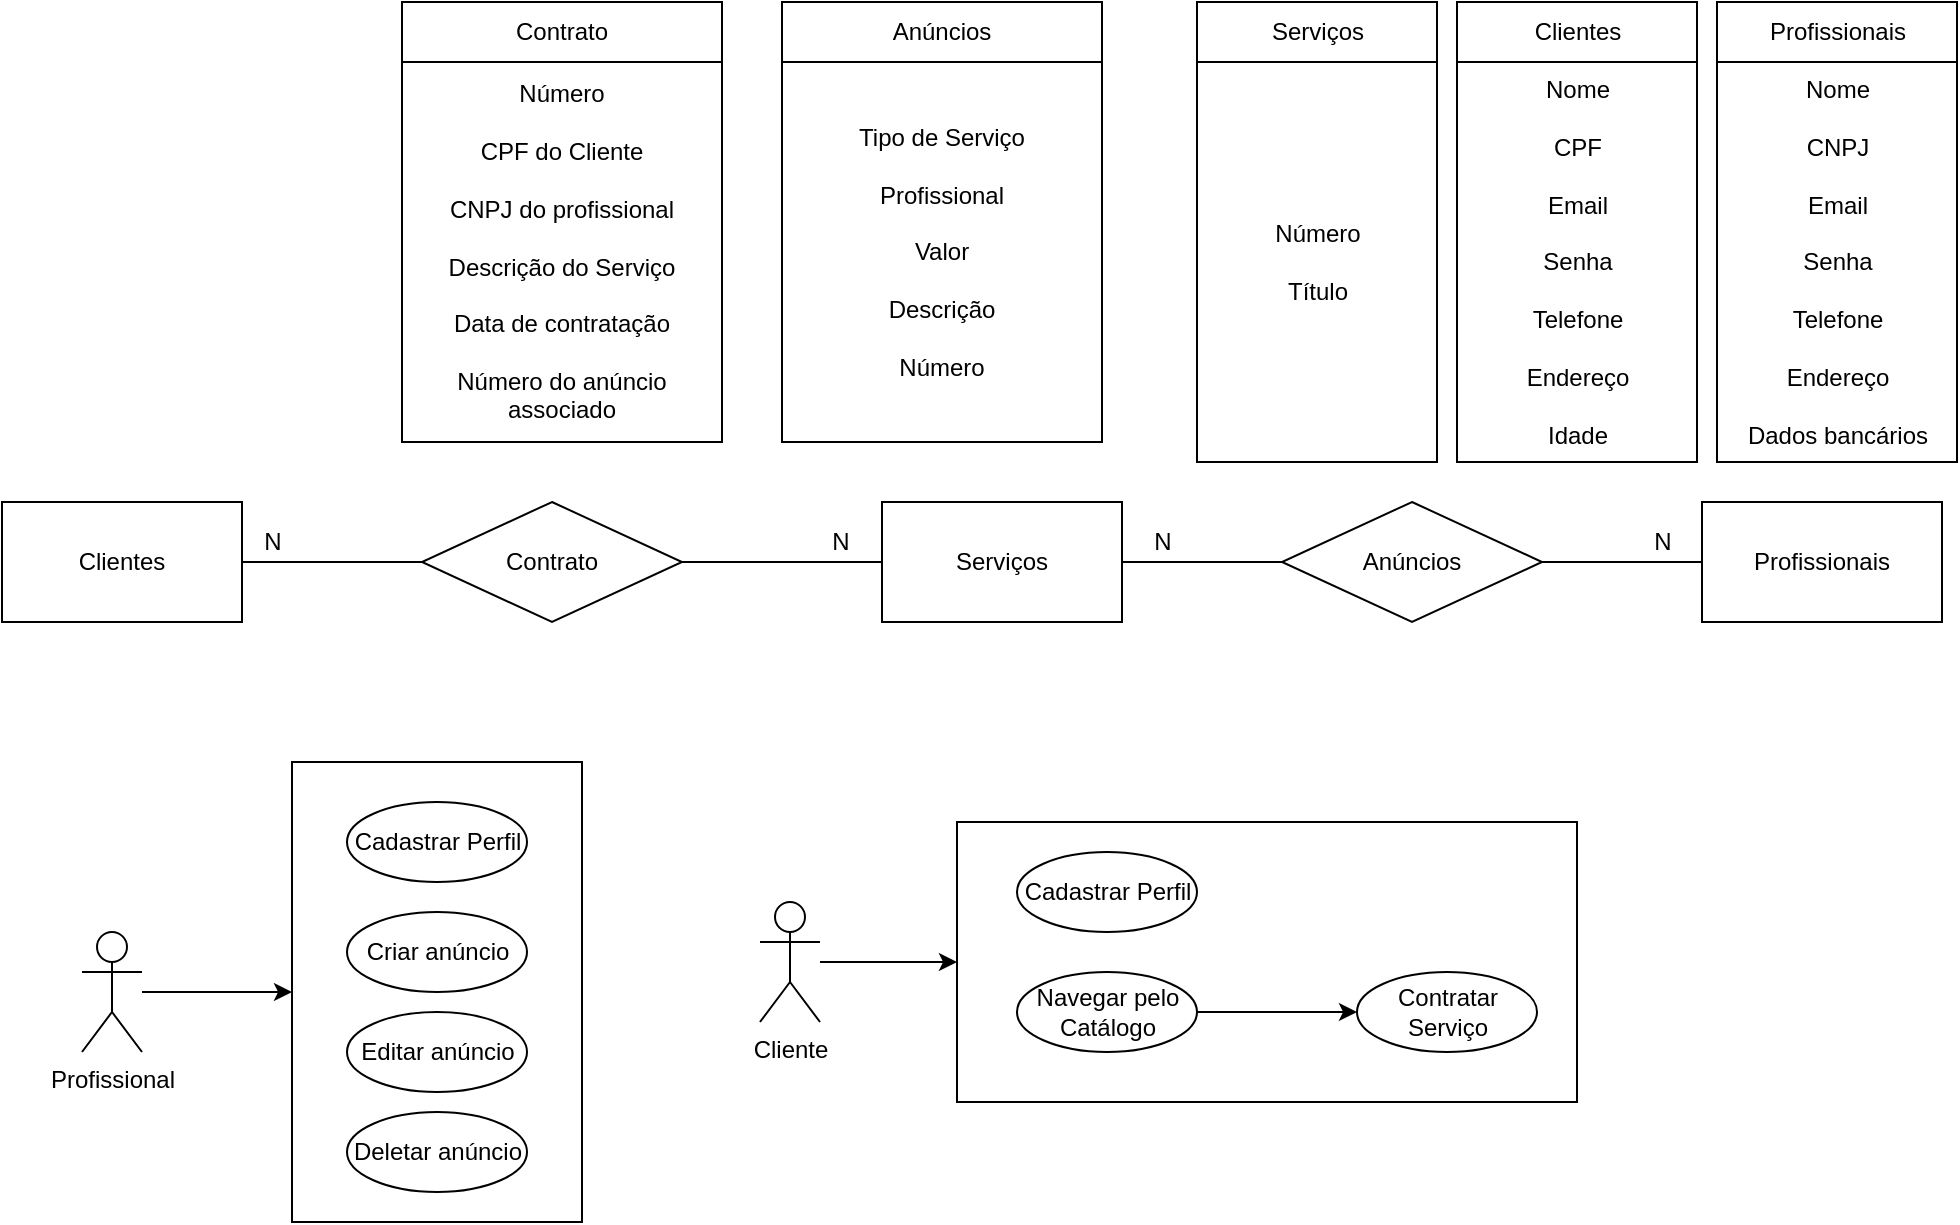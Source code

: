 <mxfile version="14.6.0" type="github">
  <diagram id="R2lEEEUBdFMjLlhIrx00" name="Page-1">
    <mxGraphModel dx="708" dy="354" grid="1" gridSize="10" guides="1" tooltips="1" connect="1" arrows="1" fold="1" page="1" pageScale="1" pageWidth="850" pageHeight="1100" math="0" shadow="0" extFonts="Permanent Marker^https://fonts.googleapis.com/css?family=Permanent+Marker">
      <root>
        <mxCell id="0" />
        <mxCell id="1" parent="0" />
        <mxCell id="U2OJXY-NK-tu_f3ufx-C-18" value="Clientes" style="rounded=0;whiteSpace=wrap;html=1;" parent="1" vertex="1">
          <mxGeometry x="1137.5" y="440" width="120" height="30" as="geometry" />
        </mxCell>
        <mxCell id="U2OJXY-NK-tu_f3ufx-C-20" style="edgeStyle=orthogonalEdgeStyle;rounded=0;orthogonalLoop=1;jettySize=auto;html=1;exitX=0.5;exitY=1;exitDx=0;exitDy=0;" parent="1" source="U2OJXY-NK-tu_f3ufx-C-18" target="U2OJXY-NK-tu_f3ufx-C-18" edge="1">
          <mxGeometry relative="1" as="geometry" />
        </mxCell>
        <mxCell id="U2OJXY-NK-tu_f3ufx-C-21" value="Nome&lt;br&gt;&lt;br&gt;CPF&lt;br&gt;&lt;br&gt;Email&lt;br&gt;&lt;br&gt;Senha&lt;br&gt;&lt;br&gt;Telefone&lt;br&gt;&lt;br&gt;Endereço&lt;br&gt;&lt;br&gt;Idade" style="rounded=0;whiteSpace=wrap;html=1;" parent="1" vertex="1">
          <mxGeometry x="1137.5" y="470" width="120" height="200" as="geometry" />
        </mxCell>
        <mxCell id="U2OJXY-NK-tu_f3ufx-C-22" value="Profissionais" style="rounded=0;whiteSpace=wrap;html=1;" parent="1" vertex="1">
          <mxGeometry x="1267.5" y="440" width="120" height="30" as="geometry" />
        </mxCell>
        <mxCell id="U2OJXY-NK-tu_f3ufx-C-23" value="Nome&lt;br&gt;&lt;br&gt;CNPJ&lt;br&gt;&lt;br&gt;Email&lt;br&gt;&lt;br&gt;Senha&lt;br&gt;&lt;br&gt;Telefone&lt;br&gt;&lt;br&gt;Endereço&lt;br&gt;&lt;br&gt;Dados bancários" style="rounded=0;whiteSpace=wrap;html=1;" parent="1" vertex="1">
          <mxGeometry x="1267.5" y="470" width="120" height="200" as="geometry" />
        </mxCell>
        <mxCell id="U2OJXY-NK-tu_f3ufx-C-24" value="Serviços" style="rounded=0;whiteSpace=wrap;html=1;" parent="1" vertex="1">
          <mxGeometry x="1007.5" y="440" width="120" height="30" as="geometry" />
        </mxCell>
        <mxCell id="U2OJXY-NK-tu_f3ufx-C-25" style="edgeStyle=orthogonalEdgeStyle;rounded=0;orthogonalLoop=1;jettySize=auto;html=1;exitX=0.5;exitY=1;exitDx=0;exitDy=0;" parent="1" source="U2OJXY-NK-tu_f3ufx-C-24" target="U2OJXY-NK-tu_f3ufx-C-24" edge="1">
          <mxGeometry relative="1" as="geometry" />
        </mxCell>
        <mxCell id="U2OJXY-NK-tu_f3ufx-C-26" value="Número&lt;br&gt;&lt;br&gt;Título" style="rounded=0;whiteSpace=wrap;html=1;" parent="1" vertex="1">
          <mxGeometry x="1007.5" y="470" width="120" height="200" as="geometry" />
        </mxCell>
        <mxCell id="U2OJXY-NK-tu_f3ufx-C-48" style="edgeStyle=orthogonalEdgeStyle;rounded=0;orthogonalLoop=1;jettySize=auto;html=1;exitX=0.5;exitY=1;exitDx=0;exitDy=0;" parent="1" edge="1">
          <mxGeometry relative="1" as="geometry">
            <mxPoint x="930" y="470" as="sourcePoint" />
            <mxPoint x="930" y="470" as="targetPoint" />
          </mxGeometry>
        </mxCell>
        <mxCell id="U2OJXY-NK-tu_f3ufx-C-52" value="Anúncios" style="rounded=0;whiteSpace=wrap;html=1;" parent="1" vertex="1">
          <mxGeometry x="800" y="440" width="160" height="30" as="geometry" />
        </mxCell>
        <mxCell id="U2OJXY-NK-tu_f3ufx-C-53" style="edgeStyle=orthogonalEdgeStyle;rounded=0;orthogonalLoop=1;jettySize=auto;html=1;exitX=0.5;exitY=1;exitDx=0;exitDy=0;" parent="1" source="U2OJXY-NK-tu_f3ufx-C-52" target="U2OJXY-NK-tu_f3ufx-C-52" edge="1">
          <mxGeometry relative="1" as="geometry" />
        </mxCell>
        <mxCell id="U2OJXY-NK-tu_f3ufx-C-54" value="Tipo de Serviço&lt;br&gt;&lt;br&gt;Profissional&lt;br&gt;&lt;br&gt;Valor&lt;br&gt;&lt;br&gt;Descrição&lt;br&gt;&lt;br&gt;Número" style="rounded=0;whiteSpace=wrap;html=1;" parent="1" vertex="1">
          <mxGeometry x="800" y="470" width="160" height="190" as="geometry" />
        </mxCell>
        <mxCell id="U2OJXY-NK-tu_f3ufx-C-55" value="Contrato" style="rounded=0;whiteSpace=wrap;html=1;" parent="1" vertex="1">
          <mxGeometry x="610" y="440" width="160" height="30" as="geometry" />
        </mxCell>
        <mxCell id="U2OJXY-NK-tu_f3ufx-C-56" value="Número&lt;br&gt;&lt;br&gt;CPF do Cliente&lt;br&gt;&lt;br&gt;CNPJ do profissional&lt;br&gt;&lt;br&gt;Descrição do Serviço&lt;br&gt;&lt;br&gt;Data de contratação&lt;br&gt;&lt;br&gt;Número do anúncio associado" style="rounded=0;whiteSpace=wrap;html=1;" parent="1" vertex="1">
          <mxGeometry x="610" y="470" width="160" height="190" as="geometry" />
        </mxCell>
        <mxCell id="p4ERvbXsHTG7cm4Axw8z-1" value="Serviços" style="rounded=0;whiteSpace=wrap;html=1;" vertex="1" parent="1">
          <mxGeometry x="850" y="690" width="120" height="60" as="geometry" />
        </mxCell>
        <mxCell id="p4ERvbXsHTG7cm4Axw8z-2" value="Profissionais" style="rounded=0;whiteSpace=wrap;html=1;" vertex="1" parent="1">
          <mxGeometry x="1260" y="690" width="120" height="60" as="geometry" />
        </mxCell>
        <mxCell id="p4ERvbXsHTG7cm4Axw8z-4" value="" style="endArrow=none;html=1;exitX=1;exitY=0.5;exitDx=0;exitDy=0;entryX=0;entryY=0.5;entryDx=0;entryDy=0;" edge="1" parent="1" source="p4ERvbXsHTG7cm4Axw8z-1" target="p4ERvbXsHTG7cm4Axw8z-5">
          <mxGeometry width="50" height="50" relative="1" as="geometry">
            <mxPoint x="1010" y="800" as="sourcePoint" />
            <mxPoint x="1060" y="750" as="targetPoint" />
          </mxGeometry>
        </mxCell>
        <mxCell id="p4ERvbXsHTG7cm4Axw8z-5" value="Anúncios" style="rhombus;whiteSpace=wrap;html=1;" vertex="1" parent="1">
          <mxGeometry x="1050" y="690" width="130" height="60" as="geometry" />
        </mxCell>
        <mxCell id="p4ERvbXsHTG7cm4Axw8z-6" value="" style="endArrow=none;html=1;exitX=1;exitY=0.5;exitDx=0;exitDy=0;entryX=0;entryY=0.5;entryDx=0;entryDy=0;" edge="1" parent="1" source="p4ERvbXsHTG7cm4Axw8z-5" target="p4ERvbXsHTG7cm4Axw8z-2">
          <mxGeometry width="50" height="50" relative="1" as="geometry">
            <mxPoint x="1220" y="719.5" as="sourcePoint" />
            <mxPoint x="1380" y="720" as="targetPoint" />
          </mxGeometry>
        </mxCell>
        <mxCell id="p4ERvbXsHTG7cm4Axw8z-7" value="N" style="text;html=1;align=center;verticalAlign=middle;resizable=0;points=[];autosize=1;strokeColor=none;" vertex="1" parent="1">
          <mxGeometry x="980" y="700" width="20" height="20" as="geometry" />
        </mxCell>
        <mxCell id="p4ERvbXsHTG7cm4Axw8z-8" value="N" style="text;html=1;align=center;verticalAlign=middle;resizable=0;points=[];autosize=1;strokeColor=none;" vertex="1" parent="1">
          <mxGeometry x="1230" y="700" width="20" height="20" as="geometry" />
        </mxCell>
        <mxCell id="p4ERvbXsHTG7cm4Axw8z-28" value="" style="edgeStyle=orthogonalEdgeStyle;rounded=0;orthogonalLoop=1;jettySize=auto;html=1;" edge="1" parent="1" source="p4ERvbXsHTG7cm4Axw8z-13" target="p4ERvbXsHTG7cm4Axw8z-16">
          <mxGeometry relative="1" as="geometry" />
        </mxCell>
        <mxCell id="p4ERvbXsHTG7cm4Axw8z-13" value="Profissional" style="shape=umlActor;verticalLabelPosition=bottom;verticalAlign=top;html=1;outlineConnect=0;" vertex="1" parent="1">
          <mxGeometry x="450" y="905" width="30" height="60" as="geometry" />
        </mxCell>
        <mxCell id="p4ERvbXsHTG7cm4Axw8z-16" value="" style="rounded=0;whiteSpace=wrap;html=1;" vertex="1" parent="1">
          <mxGeometry x="555" y="820" width="145" height="230" as="geometry" />
        </mxCell>
        <mxCell id="p4ERvbXsHTG7cm4Axw8z-21" value="" style="endArrow=none;html=1;exitX=1;exitY=0.5;exitDx=0;exitDy=0;entryX=0;entryY=0.5;entryDx=0;entryDy=0;" edge="1" parent="1" target="p4ERvbXsHTG7cm4Axw8z-22" source="p4ERvbXsHTG7cm4Axw8z-24">
          <mxGeometry width="50" height="50" relative="1" as="geometry">
            <mxPoint x="420" y="720" as="sourcePoint" />
            <mxPoint x="530" y="750" as="targetPoint" />
          </mxGeometry>
        </mxCell>
        <mxCell id="p4ERvbXsHTG7cm4Axw8z-22" value="Contrato" style="rhombus;whiteSpace=wrap;html=1;" vertex="1" parent="1">
          <mxGeometry x="620" y="690" width="130" height="60" as="geometry" />
        </mxCell>
        <mxCell id="p4ERvbXsHTG7cm4Axw8z-23" value="" style="endArrow=none;html=1;exitX=1;exitY=0.5;exitDx=0;exitDy=0;entryX=0;entryY=0.5;entryDx=0;entryDy=0;" edge="1" parent="1" source="p4ERvbXsHTG7cm4Axw8z-22" target="p4ERvbXsHTG7cm4Axw8z-1">
          <mxGeometry width="50" height="50" relative="1" as="geometry">
            <mxPoint x="690" y="719.5" as="sourcePoint" />
            <mxPoint x="760" y="720" as="targetPoint" />
          </mxGeometry>
        </mxCell>
        <mxCell id="p4ERvbXsHTG7cm4Axw8z-24" value="Clientes" style="rounded=0;whiteSpace=wrap;html=1;" vertex="1" parent="1">
          <mxGeometry x="410" y="690" width="120" height="60" as="geometry" />
        </mxCell>
        <mxCell id="p4ERvbXsHTG7cm4Axw8z-25" value="N" style="text;html=1;align=center;verticalAlign=middle;resizable=0;points=[];autosize=1;strokeColor=none;" vertex="1" parent="1">
          <mxGeometry x="819" y="700" width="20" height="20" as="geometry" />
        </mxCell>
        <mxCell id="p4ERvbXsHTG7cm4Axw8z-26" value="N" style="text;html=1;align=center;verticalAlign=middle;resizable=0;points=[];autosize=1;strokeColor=none;" vertex="1" parent="1">
          <mxGeometry x="535" y="700" width="20" height="20" as="geometry" />
        </mxCell>
        <mxCell id="p4ERvbXsHTG7cm4Axw8z-29" value="Cadastrar Perfil" style="ellipse;whiteSpace=wrap;html=1;" vertex="1" parent="1">
          <mxGeometry x="582.5" y="840" width="90" height="40" as="geometry" />
        </mxCell>
        <mxCell id="p4ERvbXsHTG7cm4Axw8z-30" value="Criar anúncio" style="ellipse;whiteSpace=wrap;html=1;" vertex="1" parent="1">
          <mxGeometry x="582.5" y="895" width="90" height="40" as="geometry" />
        </mxCell>
        <mxCell id="p4ERvbXsHTG7cm4Axw8z-31" value="Deletar anúncio" style="ellipse;whiteSpace=wrap;html=1;" vertex="1" parent="1">
          <mxGeometry x="582.5" y="995" width="90" height="40" as="geometry" />
        </mxCell>
        <mxCell id="p4ERvbXsHTG7cm4Axw8z-32" value="Editar anúncio" style="ellipse;whiteSpace=wrap;html=1;" vertex="1" parent="1">
          <mxGeometry x="582.5" y="945" width="90" height="40" as="geometry" />
        </mxCell>
        <mxCell id="p4ERvbXsHTG7cm4Axw8z-35" value="" style="edgeStyle=orthogonalEdgeStyle;rounded=0;orthogonalLoop=1;jettySize=auto;html=1;" edge="1" parent="1" source="p4ERvbXsHTG7cm4Axw8z-36" target="p4ERvbXsHTG7cm4Axw8z-37">
          <mxGeometry relative="1" as="geometry" />
        </mxCell>
        <mxCell id="p4ERvbXsHTG7cm4Axw8z-36" value="Cliente" style="shape=umlActor;verticalLabelPosition=bottom;verticalAlign=top;html=1;outlineConnect=0;" vertex="1" parent="1">
          <mxGeometry x="789" y="890" width="30" height="60" as="geometry" />
        </mxCell>
        <mxCell id="p4ERvbXsHTG7cm4Axw8z-37" value="" style="rounded=0;whiteSpace=wrap;html=1;" vertex="1" parent="1">
          <mxGeometry x="887.5" y="850" width="310" height="140" as="geometry" />
        </mxCell>
        <mxCell id="p4ERvbXsHTG7cm4Axw8z-38" value="Cadastrar Perfil" style="ellipse;whiteSpace=wrap;html=1;" vertex="1" parent="1">
          <mxGeometry x="917.5" y="865" width="90" height="40" as="geometry" />
        </mxCell>
        <mxCell id="p4ERvbXsHTG7cm4Axw8z-43" value="" style="edgeStyle=orthogonalEdgeStyle;rounded=0;orthogonalLoop=1;jettySize=auto;html=1;" edge="1" parent="1" source="p4ERvbXsHTG7cm4Axw8z-39" target="p4ERvbXsHTG7cm4Axw8z-42">
          <mxGeometry relative="1" as="geometry" />
        </mxCell>
        <mxCell id="p4ERvbXsHTG7cm4Axw8z-39" value="Navegar pelo Catálogo" style="ellipse;whiteSpace=wrap;html=1;" vertex="1" parent="1">
          <mxGeometry x="917.5" y="925" width="90" height="40" as="geometry" />
        </mxCell>
        <mxCell id="p4ERvbXsHTG7cm4Axw8z-42" value="Contratar&lt;br&gt;Serviço" style="ellipse;whiteSpace=wrap;html=1;" vertex="1" parent="1">
          <mxGeometry x="1087.5" y="925" width="90" height="40" as="geometry" />
        </mxCell>
      </root>
    </mxGraphModel>
  </diagram>
</mxfile>
